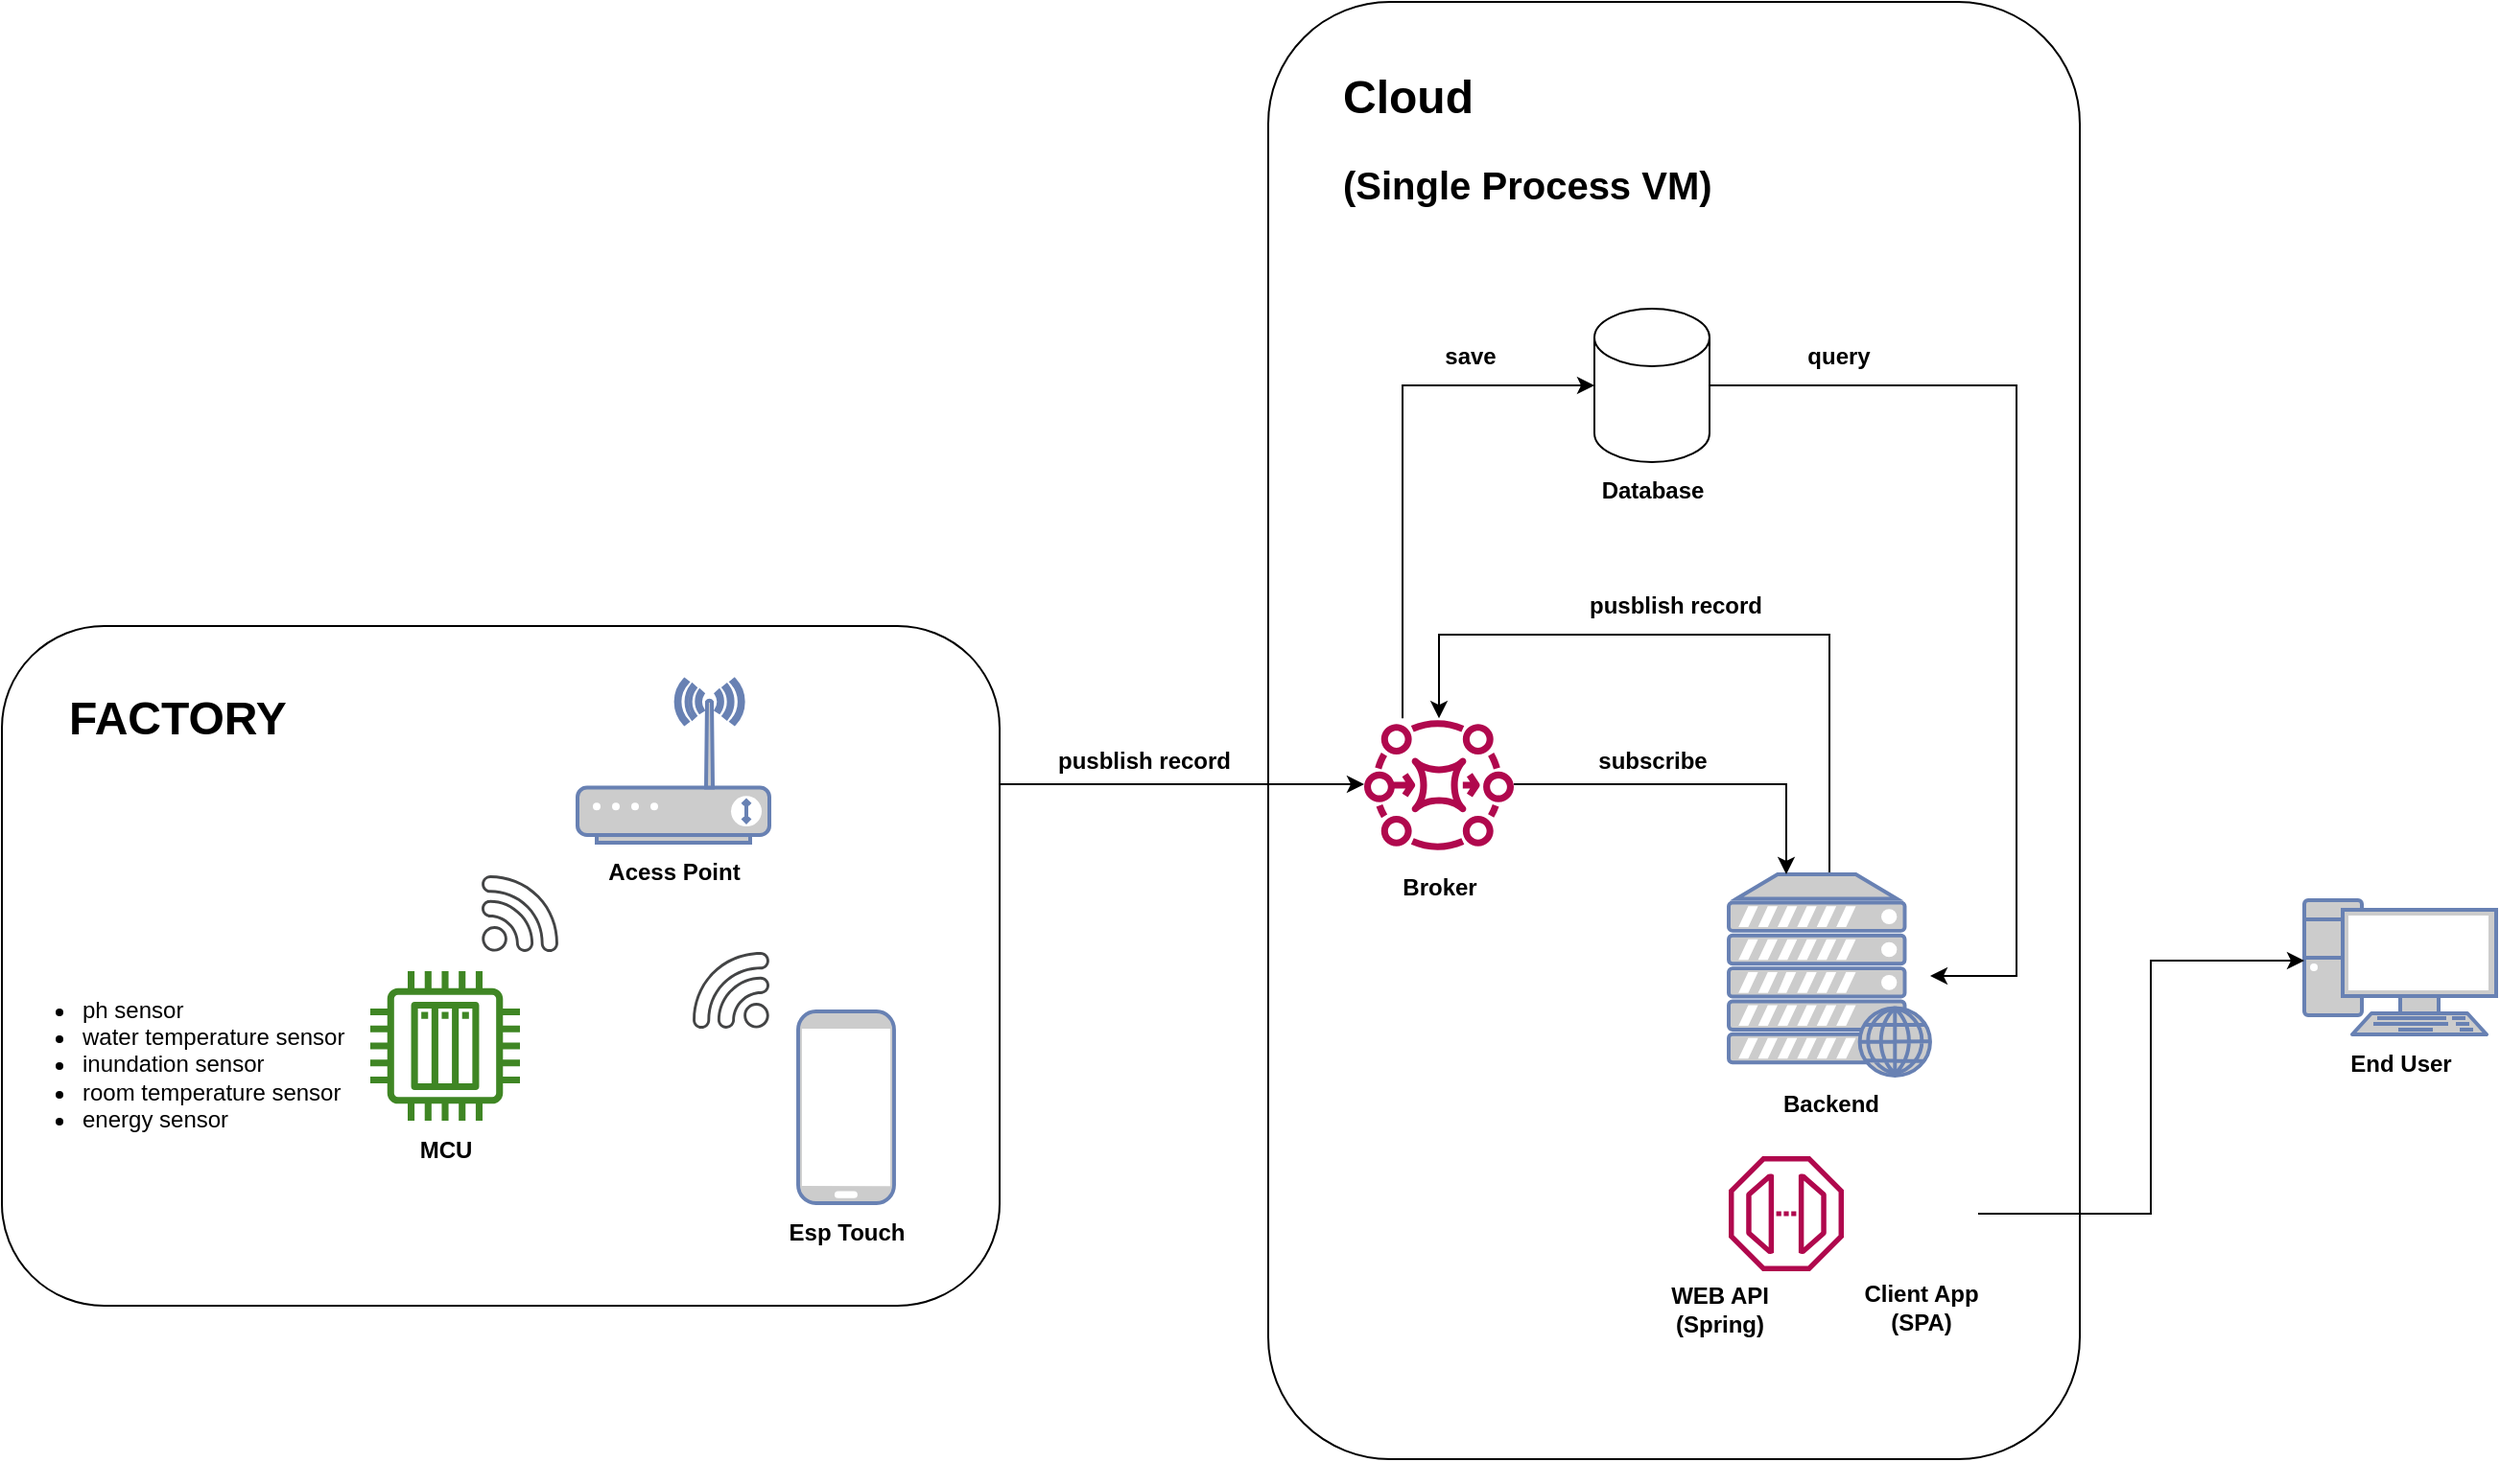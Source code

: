 <mxfile version="20.8.10" type="device"><diagram name="Página-1" id="TQwsv-QwIR_RtbSsDTsZ"><mxGraphModel dx="2062" dy="1900" grid="1" gridSize="10" guides="1" tooltips="1" connect="1" arrows="1" fold="1" page="1" pageScale="1" pageWidth="827" pageHeight="1169" math="0" shadow="0"><root><mxCell id="0"/><mxCell id="1" parent="0"/><mxCell id="7aXKiyDjWXQpWcBIzgzg-5" value="" style="rounded=1;whiteSpace=wrap;html=1;" vertex="1" parent="1"><mxGeometry x="460" y="-300" width="423" height="760" as="geometry"/></mxCell><mxCell id="85otSiR7oR3CJ1Z73Ftb-13" value="" style="rounded=1;whiteSpace=wrap;html=1;" parent="1" vertex="1"><mxGeometry x="-200" y="25.5" width="520" height="354.5" as="geometry"/></mxCell><mxCell id="85otSiR7oR3CJ1Z73Ftb-8" value="" style="sketch=0;outlineConnect=0;fontColor=#232F3E;gradientColor=none;fillColor=#3F8624;strokeColor=none;dashed=0;verticalLabelPosition=bottom;verticalAlign=top;align=center;html=1;fontSize=12;fontStyle=0;aspect=fixed;pointerEvents=1;shape=mxgraph.aws4.iot_thing_plc;" parent="1" vertex="1"><mxGeometry x="-8" y="205.5" width="78" height="78" as="geometry"/></mxCell><mxCell id="85otSiR7oR3CJ1Z73Ftb-9" value="" style="sketch=0;pointerEvents=1;shadow=0;dashed=0;html=1;strokeColor=none;fillColor=#434445;aspect=fixed;labelPosition=center;verticalLabelPosition=bottom;verticalAlign=top;align=center;outlineConnect=0;shape=mxgraph.vvd.wi_fi;" parent="1" vertex="1"><mxGeometry x="50" y="155.5" width="40" height="40" as="geometry"/></mxCell><mxCell id="85otSiR7oR3CJ1Z73Ftb-20" value="" style="fontColor=#0066CC;verticalAlign=top;verticalLabelPosition=bottom;labelPosition=center;align=center;html=1;outlineConnect=0;fillColor=#CCCCCC;strokeColor=#6881B3;gradientColor=none;gradientDirection=north;strokeWidth=2;shape=mxgraph.networks.pc;" parent="1" vertex="1"><mxGeometry x="1000" y="168.5" width="100" height="70" as="geometry"/></mxCell><mxCell id="YwVgcbR-qLM1vXkCnMXI-6" style="edgeStyle=orthogonalEdgeStyle;rounded=0;orthogonalLoop=1;jettySize=auto;html=1;" parent="1" source="85otSiR7oR3CJ1Z73Ftb-22" target="CyEC8URzv1NyZ5hvIwR2-1" edge="1"><mxGeometry relative="1" as="geometry"><Array as="points"><mxPoint x="753" y="30"/><mxPoint x="549" y="30"/></Array></mxGeometry></mxCell><mxCell id="85otSiR7oR3CJ1Z73Ftb-22" value="" style="fontColor=#0066CC;verticalAlign=top;verticalLabelPosition=bottom;labelPosition=center;align=center;html=1;outlineConnect=0;fillColor=#CCCCCC;strokeColor=#6881B3;gradientColor=none;gradientDirection=north;strokeWidth=2;shape=mxgraph.networks.web_server;" parent="1" vertex="1"><mxGeometry x="700" y="155" width="105" height="105" as="geometry"/></mxCell><mxCell id="85otSiR7oR3CJ1Z73Ftb-33" style="edgeStyle=orthogonalEdgeStyle;rounded=0;orthogonalLoop=1;jettySize=auto;html=1;" parent="1" source="85otSiR7oR3CJ1Z73Ftb-13" target="CyEC8URzv1NyZ5hvIwR2-1" edge="1"><mxGeometry relative="1" as="geometry"><Array as="points"><mxPoint x="370" y="108"/><mxPoint x="370" y="108"/></Array></mxGeometry></mxCell><mxCell id="85otSiR7oR3CJ1Z73Ftb-23" value="" style="fontColor=#0066CC;verticalAlign=top;verticalLabelPosition=bottom;labelPosition=center;align=center;html=1;outlineConnect=0;fillColor=#CCCCCC;strokeColor=#6881B3;gradientColor=none;gradientDirection=north;strokeWidth=2;shape=mxgraph.networks.wireless_modem;" parent="1" vertex="1"><mxGeometry x="100" y="53.5" width="100" height="85" as="geometry"/></mxCell><mxCell id="85otSiR7oR3CJ1Z73Ftb-26" value="" style="sketch=0;outlineConnect=0;fontColor=#232F3E;gradientColor=none;fillColor=#B0084D;strokeColor=none;dashed=0;verticalLabelPosition=bottom;verticalAlign=top;align=center;html=1;fontSize=12;fontStyle=0;aspect=fixed;pointerEvents=1;shape=mxgraph.aws4.endpoint;" parent="1" vertex="1"><mxGeometry x="700" y="302" width="60" height="60" as="geometry"/></mxCell><mxCell id="85otSiR7oR3CJ1Z73Ftb-30" style="edgeStyle=orthogonalEdgeStyle;rounded=0;orthogonalLoop=1;jettySize=auto;html=1;" parent="1" source="85otSiR7oR3CJ1Z73Ftb-27" target="85otSiR7oR3CJ1Z73Ftb-20" edge="1"><mxGeometry relative="1" as="geometry"><Array as="points"><mxPoint x="920" y="332"/><mxPoint x="920" y="200"/></Array></mxGeometry></mxCell><mxCell id="85otSiR7oR3CJ1Z73Ftb-27" value="" style="shape=image;html=1;verticalAlign=top;verticalLabelPosition=bottom;labelBackgroundColor=#ffffff;imageAspect=0;aspect=fixed;image=https://cdn1.iconfinder.com/data/icons/ionicons-fill-vol-2/512/logo-react-128.png;fontColor=#3399FF;" parent="1" vertex="1"><mxGeometry x="770" y="302" width="60" height="60" as="geometry"/></mxCell><mxCell id="85otSiR7oR3CJ1Z73Ftb-32" value="Client App&lt;br&gt;(SPA)" style="text;html=1;align=center;verticalAlign=middle;resizable=0;points=[];autosize=1;strokeColor=none;fillColor=none;fontStyle=1" parent="1" vertex="1"><mxGeometry x="760" y="361" width="80" height="40" as="geometry"/></mxCell><mxCell id="85otSiR7oR3CJ1Z73Ftb-34" value="WEB API&lt;br&gt;(Spring)" style="text;html=1;align=center;verticalAlign=middle;resizable=0;points=[];autosize=1;strokeColor=none;fillColor=none;fontStyle=1" parent="1" vertex="1"><mxGeometry x="660" y="362" width="70" height="40" as="geometry"/></mxCell><mxCell id="7SV6o3mAy_ksE376En8C-1" value="&lt;h1&gt;FACTORY&lt;/h1&gt;" style="text;html=1;strokeColor=none;fillColor=none;spacing=5;spacingTop=-20;whiteSpace=wrap;overflow=hidden;rounded=0;" parent="1" vertex="1"><mxGeometry x="-170" y="53.5" width="130" height="46.5" as="geometry"/></mxCell><mxCell id="7SV6o3mAy_ksE376En8C-2" value="&lt;ul&gt;&lt;li&gt;&lt;span style=&quot;background-color: initial;&quot;&gt;ph sensor&lt;/span&gt;&lt;/li&gt;&lt;li&gt;&lt;span style=&quot;background-color: initial;&quot;&gt;water temperature sensor&lt;/span&gt;&lt;/li&gt;&lt;li&gt;&lt;span style=&quot;background-color: initial;&quot;&gt;inundation sensor&lt;/span&gt;&lt;/li&gt;&lt;li&gt;&lt;span style=&quot;background-color: initial;&quot;&gt;room temperature sensor&lt;/span&gt;&lt;/li&gt;&lt;li&gt;&lt;span style=&quot;background-color: initial;&quot;&gt;energy sensor&lt;/span&gt;&lt;/li&gt;&lt;/ul&gt;" style="text;html=1;strokeColor=none;fillColor=none;align=left;verticalAlign=middle;whiteSpace=wrap;rounded=0;fontStyle=0" parent="1" vertex="1"><mxGeometry x="-200" y="203.5" width="192" height="101" as="geometry"/></mxCell><mxCell id="CyEC8URzv1NyZ5hvIwR2-8" style="edgeStyle=orthogonalEdgeStyle;rounded=0;orthogonalLoop=1;jettySize=auto;html=1;" parent="1" source="CyEC8URzv1NyZ5hvIwR2-1" target="85otSiR7oR3CJ1Z73Ftb-22" edge="1"><mxGeometry relative="1" as="geometry"><Array as="points"><mxPoint x="730" y="108"/></Array></mxGeometry></mxCell><mxCell id="7aXKiyDjWXQpWcBIzgzg-10" style="edgeStyle=orthogonalEdgeStyle;rounded=0;orthogonalLoop=1;jettySize=auto;html=1;fontSize=20;" edge="1" parent="1" source="CyEC8URzv1NyZ5hvIwR2-1" target="7aXKiyDjWXQpWcBIzgzg-9"><mxGeometry relative="1" as="geometry"><Array as="points"><mxPoint x="530" y="-100"/></Array></mxGeometry></mxCell><mxCell id="CyEC8URzv1NyZ5hvIwR2-1" value="" style="sketch=0;outlineConnect=0;fontColor=#232F3E;gradientColor=none;fillColor=#B0084D;strokeColor=none;dashed=0;verticalLabelPosition=bottom;verticalAlign=top;align=center;html=1;fontSize=12;fontStyle=0;aspect=fixed;pointerEvents=1;shape=mxgraph.aws4.mq_broker;" parent="1" vertex="1"><mxGeometry x="510" y="69" width="78" height="78" as="geometry"/></mxCell><mxCell id="CyEC8URzv1NyZ5hvIwR2-6" value="Broker" style="text;html=1;align=center;verticalAlign=middle;resizable=0;points=[];autosize=1;strokeColor=none;fillColor=none;fontStyle=1" parent="1" vertex="1"><mxGeometry x="519" y="147" width="60" height="30" as="geometry"/></mxCell><mxCell id="CyEC8URzv1NyZ5hvIwR2-9" value="pusblish record" style="text;html=1;align=center;verticalAlign=middle;resizable=0;points=[];autosize=1;strokeColor=none;fillColor=none;fontStyle=1" parent="1" vertex="1"><mxGeometry x="616.5" width="110" height="30" as="geometry"/></mxCell><mxCell id="YwVgcbR-qLM1vXkCnMXI-1" value="" style="fontColor=#0066CC;verticalAlign=top;verticalLabelPosition=bottom;labelPosition=center;align=center;html=1;outlineConnect=0;fillColor=#CCCCCC;strokeColor=#6881B3;gradientColor=none;gradientDirection=north;strokeWidth=2;shape=mxgraph.networks.mobile;" parent="1" vertex="1"><mxGeometry x="215" y="226.5" width="50" height="100" as="geometry"/></mxCell><mxCell id="YwVgcbR-qLM1vXkCnMXI-2" value="Esp Touch" style="text;html=1;align=center;verticalAlign=middle;resizable=0;points=[];autosize=1;strokeColor=none;fillColor=none;fontStyle=1" parent="1" vertex="1"><mxGeometry x="200" y="326.5" width="80" height="30" as="geometry"/></mxCell><mxCell id="YwVgcbR-qLM1vXkCnMXI-5" value="" style="sketch=0;pointerEvents=1;shadow=0;dashed=0;html=1;strokeColor=none;fillColor=#434445;aspect=fixed;labelPosition=center;verticalLabelPosition=bottom;verticalAlign=top;align=center;outlineConnect=0;shape=mxgraph.vvd.wi_fi;flipH=1;" parent="1" vertex="1"><mxGeometry x="160" y="195.5" width="40" height="40" as="geometry"/></mxCell><mxCell id="YwVgcbR-qLM1vXkCnMXI-7" value="subscribe" style="text;html=1;align=center;verticalAlign=middle;resizable=0;points=[];autosize=1;strokeColor=none;fillColor=none;fontStyle=1" parent="1" vertex="1"><mxGeometry x="620" y="81" width="80" height="30" as="geometry"/></mxCell><mxCell id="7aXKiyDjWXQpWcBIzgzg-1" value="Backend" style="text;html=1;align=center;verticalAlign=middle;resizable=0;points=[];autosize=1;strokeColor=none;fillColor=none;fontStyle=1" vertex="1" parent="1"><mxGeometry x="717.5" y="260" width="70" height="30" as="geometry"/></mxCell><mxCell id="7aXKiyDjWXQpWcBIzgzg-2" value="MCU" style="text;html=1;align=center;verticalAlign=middle;resizable=0;points=[];autosize=1;strokeColor=none;fillColor=none;fontStyle=1" vertex="1" parent="1"><mxGeometry x="6" y="283.5" width="50" height="30" as="geometry"/></mxCell><mxCell id="7aXKiyDjWXQpWcBIzgzg-3" value="Acess Point" style="text;html=1;align=center;verticalAlign=middle;resizable=0;points=[];autosize=1;strokeColor=none;fillColor=none;fontStyle=1" vertex="1" parent="1"><mxGeometry x="105" y="138.5" width="90" height="30" as="geometry"/></mxCell><mxCell id="7aXKiyDjWXQpWcBIzgzg-4" value="End User" style="text;html=1;align=center;verticalAlign=middle;resizable=0;points=[];autosize=1;strokeColor=none;fillColor=none;fontStyle=1" vertex="1" parent="1"><mxGeometry x="1010" y="239" width="80" height="30" as="geometry"/></mxCell><mxCell id="7aXKiyDjWXQpWcBIzgzg-6" value="&lt;h1&gt;Cloud&amp;nbsp;&lt;/h1&gt;&lt;h1&gt;&lt;font style=&quot;font-size: 20px;&quot;&gt;(Single Process VM)&lt;/font&gt;&lt;/h1&gt;" style="text;html=1;strokeColor=none;fillColor=none;spacing=5;spacingTop=-20;whiteSpace=wrap;overflow=hidden;rounded=0;" vertex="1" parent="1"><mxGeometry x="494" y="-270" width="223.5" height="80" as="geometry"/></mxCell><mxCell id="7aXKiyDjWXQpWcBIzgzg-8" value="pusblish record" style="text;html=1;align=center;verticalAlign=middle;resizable=0;points=[];autosize=1;strokeColor=none;fillColor=none;fontStyle=1" vertex="1" parent="1"><mxGeometry x="340" y="81" width="110" height="30" as="geometry"/></mxCell><mxCell id="7aXKiyDjWXQpWcBIzgzg-12" style="edgeStyle=orthogonalEdgeStyle;rounded=0;orthogonalLoop=1;jettySize=auto;html=1;fontSize=20;" edge="1" parent="1" source="7aXKiyDjWXQpWcBIzgzg-9" target="85otSiR7oR3CJ1Z73Ftb-22"><mxGeometry relative="1" as="geometry"><Array as="points"><mxPoint x="850" y="-100"/><mxPoint x="850" y="208"/></Array></mxGeometry></mxCell><mxCell id="7aXKiyDjWXQpWcBIzgzg-9" value="" style="shape=cylinder3;whiteSpace=wrap;html=1;boundedLbl=1;backgroundOutline=1;size=15;fontSize=20;" vertex="1" parent="1"><mxGeometry x="630" y="-140" width="60" height="80" as="geometry"/></mxCell><mxCell id="7aXKiyDjWXQpWcBIzgzg-11" value="save" style="text;html=1;align=center;verticalAlign=middle;resizable=0;points=[];autosize=1;strokeColor=none;fillColor=none;fontStyle=1;rotation=0;" vertex="1" parent="1"><mxGeometry x="540" y="-130" width="50" height="30" as="geometry"/></mxCell><mxCell id="7aXKiyDjWXQpWcBIzgzg-13" value="query" style="text;html=1;align=center;verticalAlign=middle;resizable=0;points=[];autosize=1;strokeColor=none;fillColor=none;fontStyle=1;rotation=0;" vertex="1" parent="1"><mxGeometry x="726.5" y="-130" width="60" height="30" as="geometry"/></mxCell><mxCell id="7aXKiyDjWXQpWcBIzgzg-14" value="Database" style="text;html=1;align=center;verticalAlign=middle;resizable=0;points=[];autosize=1;strokeColor=none;fillColor=none;fontStyle=1" vertex="1" parent="1"><mxGeometry x="620" y="-60" width="80" height="30" as="geometry"/></mxCell></root></mxGraphModel></diagram></mxfile>